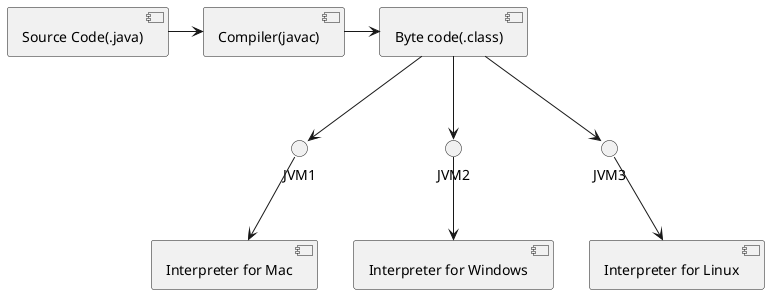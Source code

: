 @startuml

[Source Code(.java)] -> [Compiler(javac)]
[Compiler(javac)] -> [Byte code(.class)]
[Byte code(.class)] --> JVM1
[Byte code(.class)] --> JVM2
[Byte code(.class)] --> JVM3
JVM1 --> [Interpreter for Mac]
JVM2 --> [Interpreter for Windows]
JVM3 --> [Interpreter for Linux]

@enduml